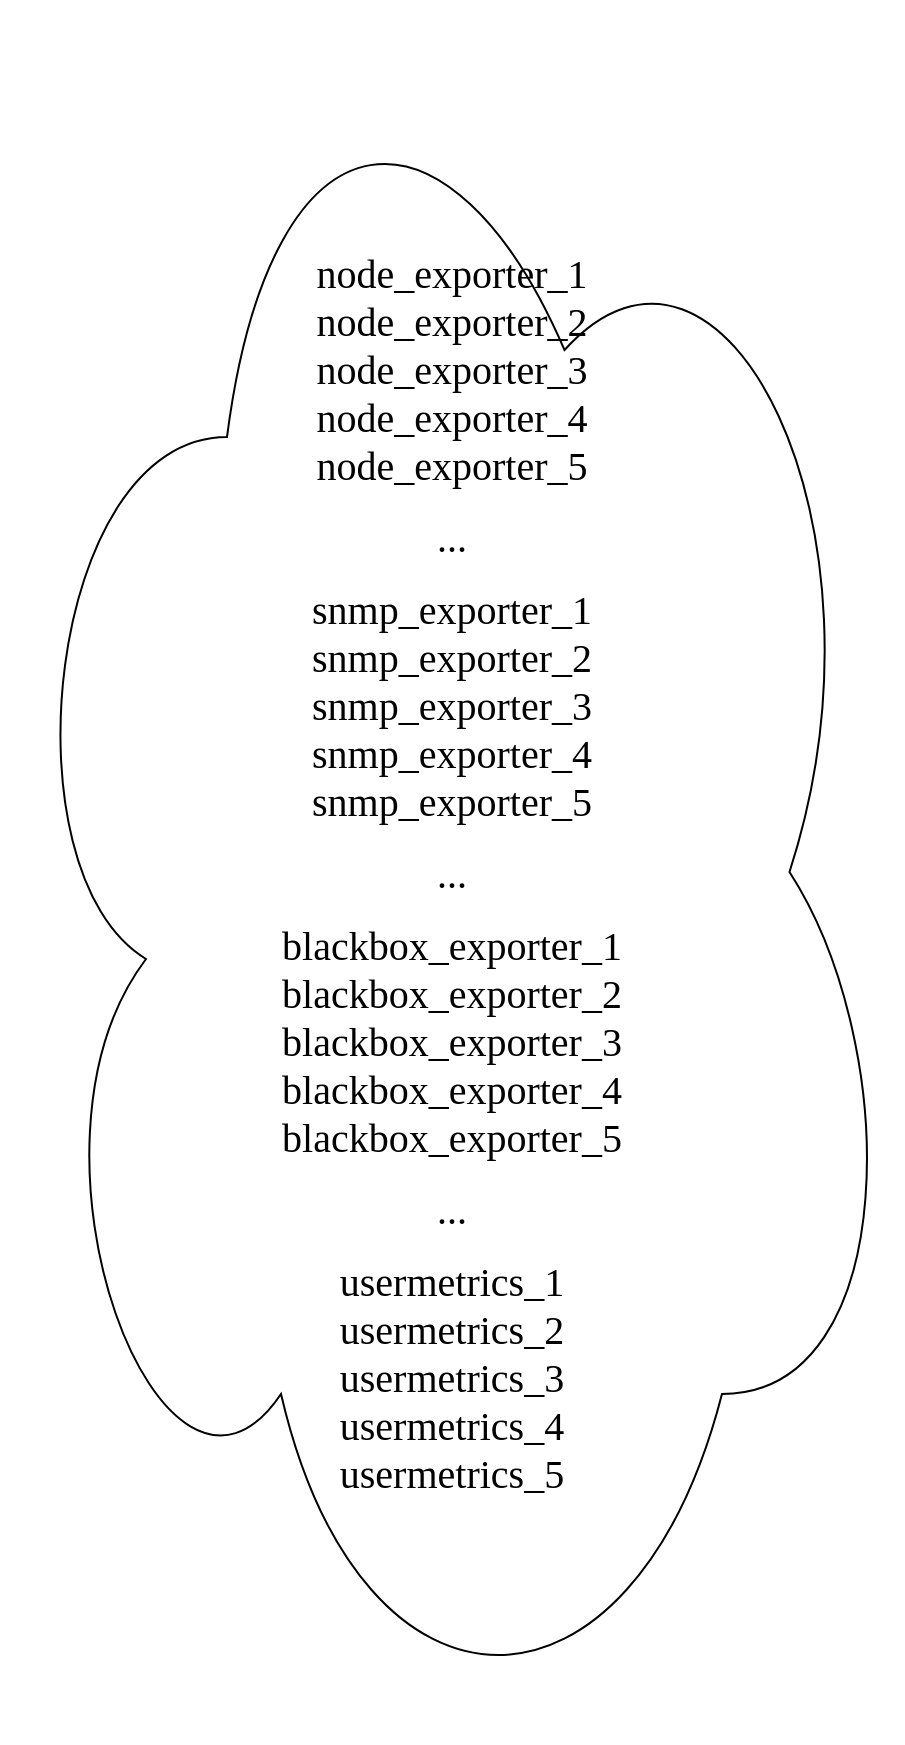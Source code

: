 <mxfile version="20.3.3" type="github">
  <diagram id="3_i7pnRN1mMnfPFEKbxZ" name="第 1 页">
    <mxGraphModel dx="2125" dy="809" grid="1" gridSize="10" guides="1" tooltips="1" connect="1" arrows="1" fold="1" page="1" pageScale="1" pageWidth="827" pageHeight="1169" math="0" shadow="0">
      <root>
        <mxCell id="0" />
        <mxCell id="1" parent="0" />
        <mxCell id="cNuTvtTyNtGrVQrMZ5xX-1" value="&lt;p&gt;&lt;span style=&quot;font-family: &amp;quot;Comic Sans MS&amp;quot;; font-size: 20px;&quot;&gt;node&lt;/span&gt;&lt;span style=&quot;background-color: initial; font-family: &amp;quot;Comic Sans MS&amp;quot;; font-size: 20px;&quot;&gt;_exporter_1&lt;/span&gt;&lt;span style=&quot;font-family: &amp;quot;Comic Sans MS&amp;quot;; font-size: 20px;&quot;&gt;&lt;br&gt;&lt;/span&gt;&lt;span style=&quot;font-family: &amp;quot;Comic Sans MS&amp;quot;; font-size: 20px;&quot;&gt;node&lt;/span&gt;&lt;span style=&quot;background-color: initial; font-family: &amp;quot;Comic Sans MS&amp;quot;; font-size: 20px;&quot;&gt;_exporter_2&lt;/span&gt;&lt;span style=&quot;background-color: initial; font-family: &amp;quot;Comic Sans MS&amp;quot;; font-size: 20px;&quot;&gt;&lt;br&gt;&lt;/span&gt;&lt;span style=&quot;font-family: &amp;quot;Comic Sans MS&amp;quot;; font-size: 20px;&quot;&gt;node&lt;/span&gt;&lt;span style=&quot;background-color: initial; font-family: &amp;quot;Comic Sans MS&amp;quot;; font-size: 20px;&quot;&gt;_exporter_3&lt;/span&gt;&lt;span style=&quot;font-family: &amp;quot;Comic Sans MS&amp;quot;; font-size: 20px;&quot;&gt;&lt;br&gt;&lt;/span&gt;&lt;span style=&quot;font-family: &amp;quot;Comic Sans MS&amp;quot;; font-size: 20px;&quot;&gt;node&lt;/span&gt;&lt;span style=&quot;background-color: initial; font-family: &amp;quot;Comic Sans MS&amp;quot;; font-size: 20px;&quot;&gt;_exporter&lt;/span&gt;&lt;span style=&quot;font-family: &amp;quot;Comic Sans MS&amp;quot;; font-size: 20px;&quot;&gt;_4&lt;/span&gt;&lt;span style=&quot;font-family: &amp;quot;Comic Sans MS&amp;quot;; font-size: 20px;&quot;&gt;&lt;br&gt;&lt;/span&gt;&lt;span style=&quot;font-family: &amp;quot;Comic Sans MS&amp;quot;; font-size: 20px;&quot;&gt;node&lt;/span&gt;&lt;span style=&quot;background-color: initial; font-family: &amp;quot;Comic Sans MS&amp;quot;; font-size: 20px;&quot;&gt;_exporter_5&lt;/span&gt;&lt;/p&gt;&lt;p&gt;&lt;span style=&quot;background-color: initial; font-family: &amp;quot;Comic Sans MS&amp;quot;; font-size: 20px;&quot;&gt;...&lt;/span&gt;&lt;/p&gt;&lt;p&gt;&lt;span style=&quot;font-family: &amp;quot;Comic Sans MS&amp;quot;; font-size: 20px;&quot;&gt;snmp&lt;/span&gt;&lt;span style=&quot;background-color: initial; font-family: &amp;quot;Comic Sans MS&amp;quot;; font-size: 20px;&quot;&gt;_exporter_1&lt;/span&gt;&lt;span style=&quot;font-family: &amp;quot;Comic Sans MS&amp;quot;; font-size: 20px;&quot;&gt;&lt;br&gt;&lt;/span&gt;&lt;span style=&quot;font-family: &amp;quot;Comic Sans MS&amp;quot;; font-size: 20px;&quot;&gt;snmp&lt;/span&gt;&lt;span style=&quot;background-color: initial; font-family: &amp;quot;Comic Sans MS&amp;quot;; font-size: 20px;&quot;&gt;_exporter_2&lt;/span&gt;&lt;span style=&quot;background-color: initial; font-family: &amp;quot;Comic Sans MS&amp;quot;; font-size: 20px;&quot;&gt;&lt;br&gt;&lt;/span&gt;&lt;span style=&quot;font-family: &amp;quot;Comic Sans MS&amp;quot;; font-size: 20px;&quot;&gt;snmp&lt;/span&gt;&lt;span style=&quot;background-color: initial; font-family: &amp;quot;Comic Sans MS&amp;quot;; font-size: 20px;&quot;&gt;_exporter_3&lt;/span&gt;&lt;span style=&quot;font-family: &amp;quot;Comic Sans MS&amp;quot;; font-size: 20px;&quot;&gt;&lt;br&gt;&lt;/span&gt;&lt;span style=&quot;font-family: &amp;quot;Comic Sans MS&amp;quot;; font-size: 20px;&quot;&gt;snmp&lt;/span&gt;&lt;span style=&quot;background-color: initial; font-family: &amp;quot;Comic Sans MS&amp;quot;; font-size: 20px;&quot;&gt;_exporter_4&lt;/span&gt;&lt;span style=&quot;font-family: &amp;quot;Comic Sans MS&amp;quot;; font-size: 20px;&quot;&gt;&lt;br&gt;&lt;/span&gt;&lt;span style=&quot;font-family: &amp;quot;Comic Sans MS&amp;quot;; font-size: 20px;&quot;&gt;snmp&lt;/span&gt;&lt;span style=&quot;background-color: initial; font-family: &amp;quot;Comic Sans MS&amp;quot;; font-size: 20px;&quot;&gt;_exporter_5&lt;/span&gt;&lt;br&gt;&lt;/p&gt;&lt;p&gt;&lt;span style=&quot;font-family: &amp;quot;Comic Sans MS&amp;quot;; font-size: 20px;&quot;&gt;...&lt;/span&gt;&lt;br&gt;&lt;/p&gt;&lt;p&gt;&lt;/p&gt;&lt;span style=&quot;font-family: &amp;quot;Comic Sans MS&amp;quot;; font-size: 20px;&quot;&gt;blackbox&lt;/span&gt;&lt;span style=&quot;font-family: &amp;quot;Comic Sans MS&amp;quot;; font-size: 20px; background-color: initial;&quot;&gt;_exporter_1&lt;/span&gt;&lt;span style=&quot;font-family: &amp;quot;Comic Sans MS&amp;quot;; font-size: 20px;&quot;&gt;&lt;br&gt;&lt;/span&gt;&lt;span style=&quot;font-family: &amp;quot;Comic Sans MS&amp;quot;; font-size: 20px;&quot;&gt;blackbox&lt;/span&gt;&lt;span style=&quot;font-family: &amp;quot;Comic Sans MS&amp;quot;; font-size: 20px; background-color: initial;&quot;&gt;_exporter_2&lt;br&gt;&lt;/span&gt;&lt;span style=&quot;font-family: &amp;quot;Comic Sans MS&amp;quot;; font-size: 20px;&quot;&gt;blackbox&lt;/span&gt;&lt;span style=&quot;background-color: initial; font-family: &amp;quot;Comic Sans MS&amp;quot;; font-size: 20px;&quot;&gt;_exporter_3&lt;/span&gt;&lt;span style=&quot;font-family: &amp;quot;Comic Sans MS&amp;quot;; font-size: 20px;&quot;&gt;&lt;br&gt;&lt;/span&gt;&lt;span style=&quot;font-family: &amp;quot;Comic Sans MS&amp;quot;; font-size: 20px;&quot;&gt;blackbox&lt;/span&gt;&lt;span style=&quot;background-color: initial; font-family: &amp;quot;Comic Sans MS&amp;quot;; font-size: 20px;&quot;&gt;_exporter_4&lt;/span&gt;&lt;span style=&quot;font-family: &amp;quot;Comic Sans MS&amp;quot;; font-size: 20px;&quot;&gt;&lt;br&gt;&lt;/span&gt;&lt;span style=&quot;font-family: &amp;quot;Comic Sans MS&amp;quot;; font-size: 20px;&quot;&gt;blackbox&lt;/span&gt;&lt;span style=&quot;background-color: initial; font-family: &amp;quot;Comic Sans MS&amp;quot;; font-size: 20px;&quot;&gt;_exporter_5&lt;/span&gt;&lt;span style=&quot;font-family: &amp;quot;Comic Sans MS&amp;quot;; font-size: 20px;&quot;&gt;&lt;br&gt;&lt;/span&gt;&lt;p&gt;&lt;span style=&quot;font-family: &amp;quot;Comic Sans MS&amp;quot;; font-size: 20px;&quot;&gt;...&lt;/span&gt;&lt;br&gt;&lt;/p&gt;&lt;p&gt;&lt;span style=&quot;background-color: initial; font-family: &amp;quot;Comic Sans MS&amp;quot;; font-size: 20px;&quot;&gt;usermetrics_1&lt;/span&gt;&lt;span style=&quot;font-family: &amp;quot;Comic Sans MS&amp;quot;; font-size: 20px;&quot;&gt;&lt;br&gt;&lt;/span&gt;&lt;span style=&quot;font-family: &amp;quot;Comic Sans MS&amp;quot;; font-size: 20px;&quot;&gt;usermetrics&lt;/span&gt;&lt;span style=&quot;background-color: initial; font-family: &amp;quot;Comic Sans MS&amp;quot;; font-size: 20px;&quot;&gt;_2&lt;br&gt;&lt;/span&gt;&lt;span style=&quot;font-family: &amp;quot;Comic Sans MS&amp;quot;; font-size: 20px;&quot;&gt;usermetrics&lt;/span&gt;&lt;span style=&quot;background-color: initial; font-family: &amp;quot;Comic Sans MS&amp;quot;; font-size: 20px;&quot;&gt;_3&lt;/span&gt;&lt;span style=&quot;font-family: &amp;quot;Comic Sans MS&amp;quot;; font-size: 20px;&quot;&gt;&lt;br&gt;&lt;/span&gt;&lt;span style=&quot;font-family: &amp;quot;Comic Sans MS&amp;quot;; font-size: 20px;&quot;&gt;usermetrics&lt;/span&gt;&lt;span style=&quot;background-color: initial; font-family: &amp;quot;Comic Sans MS&amp;quot;; font-size: 20px;&quot;&gt;_4&lt;/span&gt;&lt;span style=&quot;font-family: &amp;quot;Comic Sans MS&amp;quot;; font-size: 20px;&quot;&gt;&lt;br&gt;&lt;/span&gt;&lt;span style=&quot;font-family: &amp;quot;Comic Sans MS&amp;quot;; font-size: 20px;&quot;&gt;usermetrics&lt;/span&gt;&lt;span style=&quot;background-color: initial; font-family: &amp;quot;Comic Sans MS&amp;quot;; font-size: 20px;&quot;&gt;_5&lt;/span&gt;&lt;br&gt;&lt;/p&gt;" style="ellipse;shape=cloud;whiteSpace=wrap;html=1;" vertex="1" parent="1">
          <mxGeometry x="-240" y="130" width="450" height="870" as="geometry" />
        </mxCell>
      </root>
    </mxGraphModel>
  </diagram>
</mxfile>
